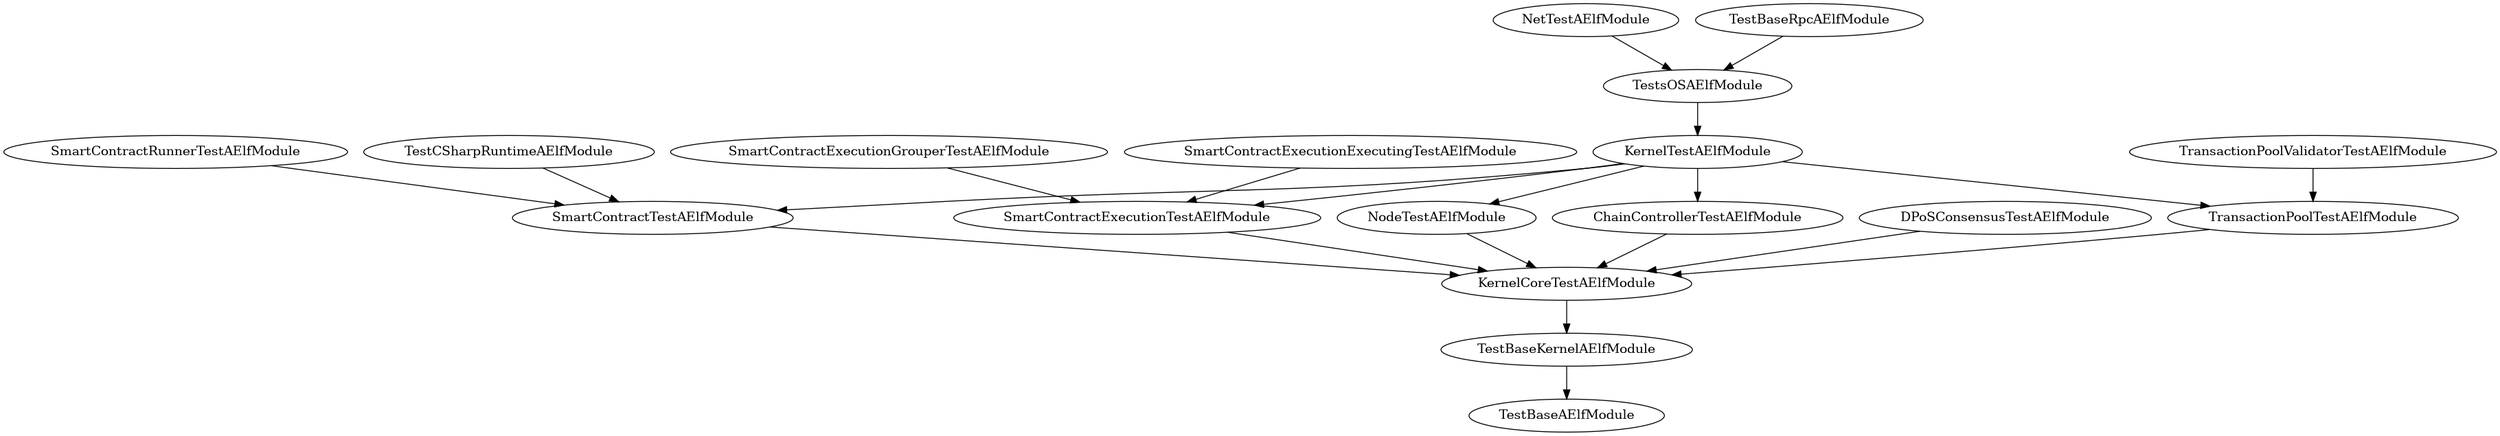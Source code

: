 @startuml Unit Test
digraph G {
    "TestBaseKernelAElfModule" -> "TestBaseAElfModule";

    "KernelCoreTestAElfModule" -> "TestBaseKernelAElfModule";

    "SmartContractTestAElfModule" -> "KernelCoreTestAElfModule";
    "SmartContractRunnerTestAElfModule" -> "SmartContractTestAElfModule";

    "SmartContractExecutionTestAElfModule" -> "KernelCoreTestAElfModule";
    "SmartContractExecutionGrouperTestAElfModule" -> "SmartContractExecutionTestAElfModule";
    "SmartContractExecutionExecutingTestAElfModule" -> "SmartContractExecutionTestAElfModule";

    "TransactionPoolTestAElfModule" -> "KernelCoreTestAElfModule";
    "TransactionPoolValidatorTestAElfModule" -> "TransactionPoolTestAElfModule";

    "ChainControllerTestAElfModule" -> "KernelCoreTestAElfModule";

    "DPoSConsensusTestAElfModule" -> "KernelCoreTestAElfModule";

    "NodeTestAElfModule" -> "KernelCoreTestAElfModule";

    "KernelTestAElfModule" -> {"SmartContractTestAElfModule";"SmartContractExecutionTestAElfModule";"TransactionPoolTestAElfModule";"ChainControllerTestAElfModule";"NodeTestAElfModule"};

    "TestCSharpRuntimeAElfModule" -> "SmartContractTestAElfModule";

    "TestsOSAElfModule" -> "KernelTestAElfModule";
    "NetTestAElfModule" -> "TestsOSAElfModule";

    "TestBaseRpcAElfModule" -> "TestsOSAElfModule";

  }
@enduml